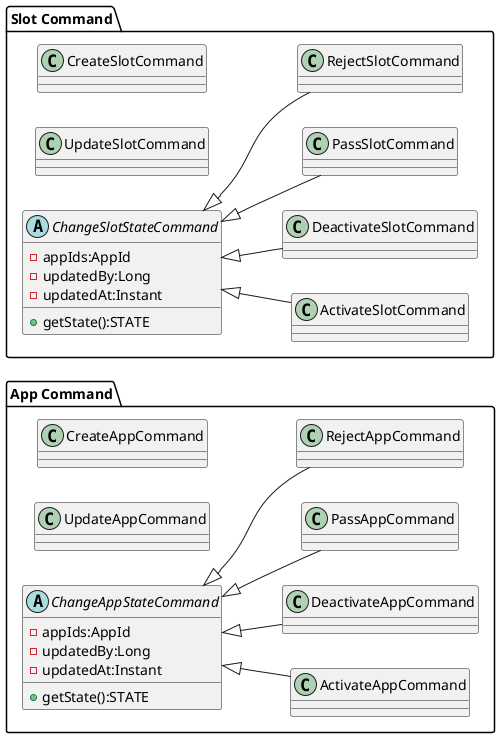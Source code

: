 @startuml

left to right direction

package "App Command" {
    class CreateAppCommand {
    }
    class UpdateAppCommand {
    }
    abstract class ChangeAppStateCommand {
        -appIds:AppId
        -updatedBy:Long
        -updatedAt:Instant
        +getState():STATE
    }
    class ActivateAppCommand {
    }
    class DeactivateAppCommand {
    }
    class PassAppCommand {
    }
    class RejectAppCommand {
    }
    ChangeAppStateCommand <|-- ActivateAppCommand
    ChangeAppStateCommand <|-- DeactivateAppCommand
    ChangeAppStateCommand <|-- RejectAppCommand
    ChangeAppStateCommand <|-- PassAppCommand
}

package "Slot Command" {
    class CreateSlotCommand {
    }
    class UpdateSlotCommand {
    }
    abstract class ChangeSlotStateCommand {
        -appIds:AppId
        -updatedBy:Long
        -updatedAt:Instant
        +getState():STATE
    }
    class ActivateSlotCommand {
    }
    class DeactivateSlotCommand {
    }
    class PassSlotCommand {
    }
    class RejectSlotCommand {
    }
    ChangeSlotStateCommand <|-- ActivateSlotCommand
    ChangeSlotStateCommand <|-- DeactivateSlotCommand
    ChangeSlotStateCommand <|-- RejectSlotCommand
    ChangeSlotStateCommand <|-- PassSlotCommand
}

@enduml